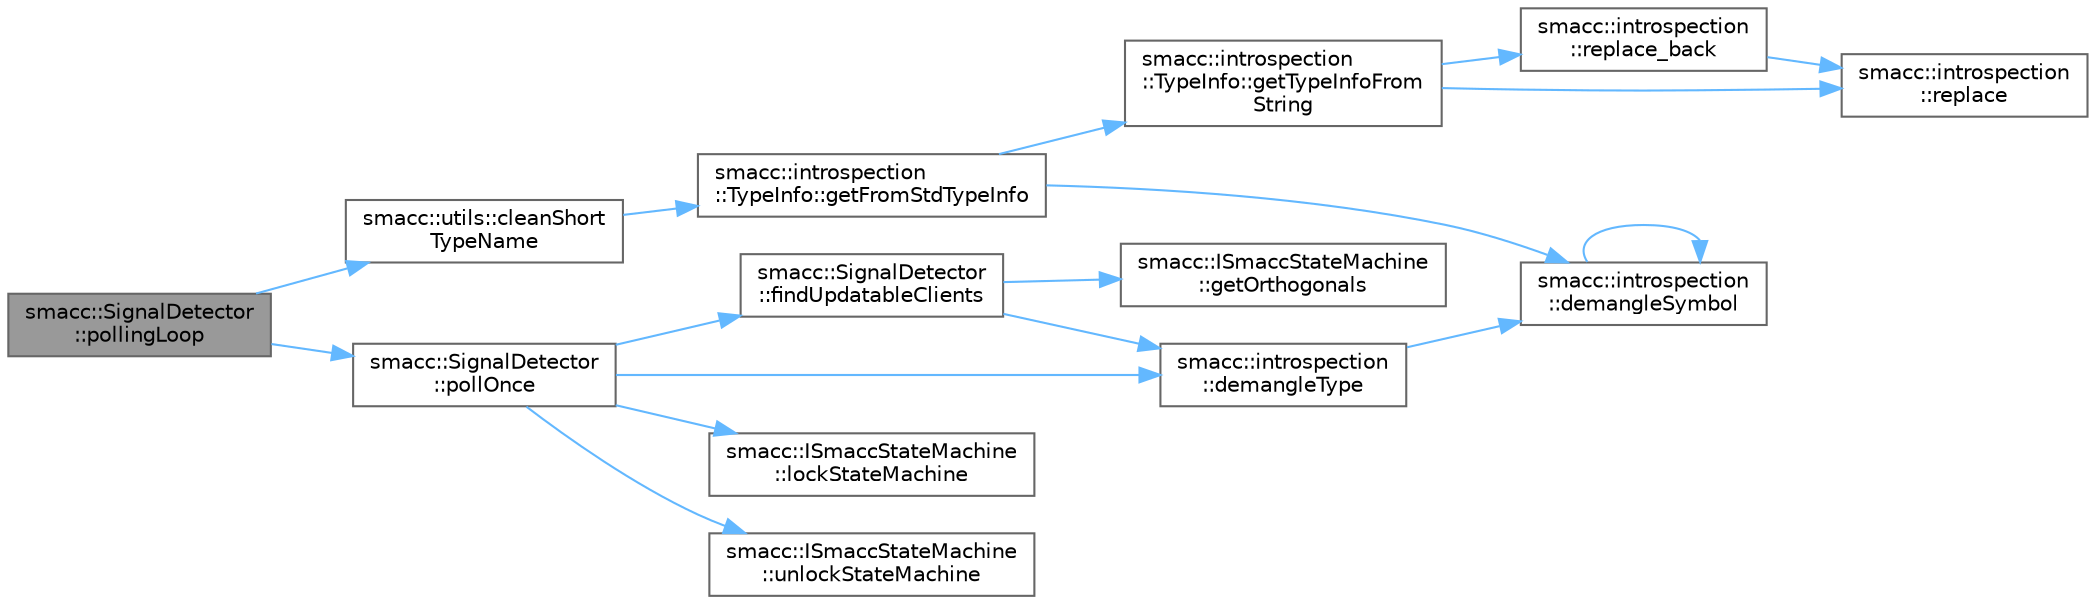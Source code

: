 digraph "smacc::SignalDetector::pollingLoop"
{
 // LATEX_PDF_SIZE
  bgcolor="transparent";
  edge [fontname=Helvetica,fontsize=10,labelfontname=Helvetica,labelfontsize=10];
  node [fontname=Helvetica,fontsize=10,shape=box,height=0.2,width=0.4];
  rankdir="LR";
  Node1 [label="smacc::SignalDetector\l::pollingLoop",height=0.2,width=0.4,color="gray40", fillcolor="grey60", style="filled", fontcolor="black",tooltip=" "];
  Node1 -> Node2 [color="steelblue1",style="solid"];
  Node2 [label="smacc::utils::cleanShort\lTypeName",height=0.2,width=0.4,color="grey40", fillcolor="white", style="filled",URL="$namespacesmacc_1_1utils.html#aacd1975bb7cd9bec4b50e111a2ae7edb",tooltip=" "];
  Node2 -> Node3 [color="steelblue1",style="solid"];
  Node3 [label="smacc::introspection\l::TypeInfo::getFromStdTypeInfo",height=0.2,width=0.4,color="grey40", fillcolor="white", style="filled",URL="$classsmacc_1_1introspection_1_1TypeInfo.html#ada1e604cd8bf968a5f816fbace4af881",tooltip=" "];
  Node3 -> Node4 [color="steelblue1",style="solid"];
  Node4 [label="smacc::introspection\l::demangleSymbol",height=0.2,width=0.4,color="grey40", fillcolor="white", style="filled",URL="$namespacesmacc_1_1introspection.html#aa9158a0ff0cfe83a59877e6af7d7f873",tooltip=" "];
  Node4 -> Node4 [color="steelblue1",style="solid"];
  Node3 -> Node5 [color="steelblue1",style="solid"];
  Node5 [label="smacc::introspection\l::TypeInfo::getTypeInfoFrom\lString",height=0.2,width=0.4,color="grey40", fillcolor="white", style="filled",URL="$classsmacc_1_1introspection_1_1TypeInfo.html#a47d65b6c61499d7ae8ab9f6325c84837",tooltip=" "];
  Node5 -> Node6 [color="steelblue1",style="solid"];
  Node6 [label="smacc::introspection\l::replace",height=0.2,width=0.4,color="grey40", fillcolor="white", style="filled",URL="$namespacesmacc_1_1introspection.html#a48571b9bf3b115d2a83cc0147c96d0bd",tooltip=" "];
  Node5 -> Node7 [color="steelblue1",style="solid"];
  Node7 [label="smacc::introspection\l::replace_back",height=0.2,width=0.4,color="grey40", fillcolor="white", style="filled",URL="$namespacesmacc_1_1introspection.html#a03d7d3379217139c51d5e7df81c7ccc2",tooltip=" "];
  Node7 -> Node6 [color="steelblue1",style="solid"];
  Node1 -> Node8 [color="steelblue1",style="solid"];
  Node8 [label="smacc::SignalDetector\l::pollOnce",height=0.2,width=0.4,color="grey40", fillcolor="white", style="filled",URL="$classsmacc_1_1SignalDetector.html#a9a116479e23259f3a5d5d4a47278afd5",tooltip=" "];
  Node8 -> Node9 [color="steelblue1",style="solid"];
  Node9 [label="smacc::introspection\l::demangleType",height=0.2,width=0.4,color="grey40", fillcolor="white", style="filled",URL="$namespacesmacc_1_1introspection.html#a670e39ccea29952859df4e2d0e45077b",tooltip=" "];
  Node9 -> Node4 [color="steelblue1",style="solid"];
  Node8 -> Node10 [color="steelblue1",style="solid"];
  Node10 [label="smacc::SignalDetector\l::findUpdatableClients",height=0.2,width=0.4,color="grey40", fillcolor="white", style="filled",URL="$classsmacc_1_1SignalDetector.html#a47ec2df560e2e33758ce3975bece9385",tooltip=" "];
  Node10 -> Node9 [color="steelblue1",style="solid"];
  Node10 -> Node11 [color="steelblue1",style="solid"];
  Node11 [label="smacc::ISmaccStateMachine\l::getOrthogonals",height=0.2,width=0.4,color="grey40", fillcolor="white", style="filled",URL="$classsmacc_1_1ISmaccStateMachine.html#a7f5b2882dbd077584767cb2533ed3c49",tooltip=" "];
  Node8 -> Node12 [color="steelblue1",style="solid"];
  Node12 [label="smacc::ISmaccStateMachine\l::lockStateMachine",height=0.2,width=0.4,color="grey40", fillcolor="white", style="filled",URL="$classsmacc_1_1ISmaccStateMachine.html#a5c8d4c9a4b11c7950266a00e48080ce3",tooltip=" "];
  Node8 -> Node13 [color="steelblue1",style="solid"];
  Node13 [label="smacc::ISmaccStateMachine\l::unlockStateMachine",height=0.2,width=0.4,color="grey40", fillcolor="white", style="filled",URL="$classsmacc_1_1ISmaccStateMachine.html#ae2e3ceb87bfe3f9d8bf320e36071fdc7",tooltip=" "];
}
